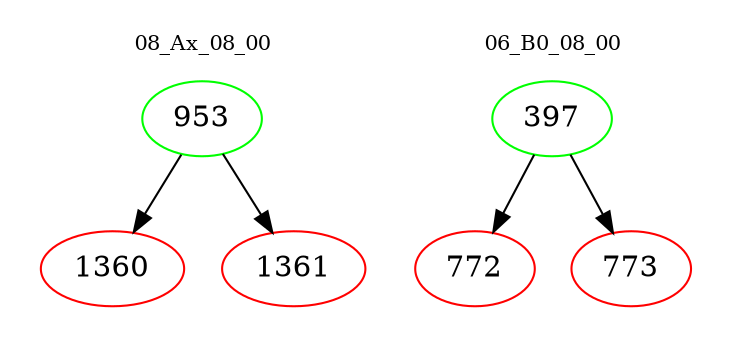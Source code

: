 digraph{
subgraph cluster_0 {
color = white
label = "08_Ax_08_00";
fontsize=10;
T0_953 [label="953", color="green"]
T0_953 -> T0_1360 [color="black"]
T0_1360 [label="1360", color="red"]
T0_953 -> T0_1361 [color="black"]
T0_1361 [label="1361", color="red"]
}
subgraph cluster_1 {
color = white
label = "06_B0_08_00";
fontsize=10;
T1_397 [label="397", color="green"]
T1_397 -> T1_772 [color="black"]
T1_772 [label="772", color="red"]
T1_397 -> T1_773 [color="black"]
T1_773 [label="773", color="red"]
}
}
